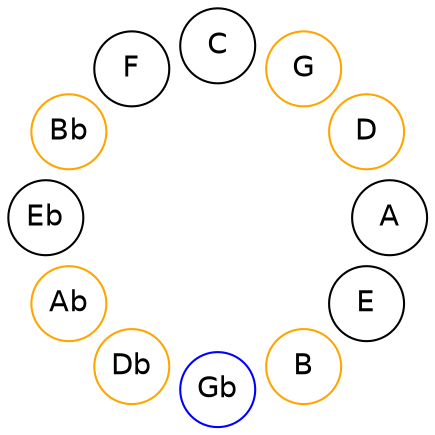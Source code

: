 
graph {

layout = circo;
mindist = .1

node [shape = circle, fontname = Helvetica, margin = 0]
edge [style=invis]

subgraph 1 {
	E -- B -- Gb -- Db -- Ab -- Eb -- Bb -- F -- C -- G -- D -- A -- E
}

B [color=orange];
Gb [color=blue];
Db [color=orange];
Ab [color=orange];
Bb [color=orange];
G [color=orange];
D [color=orange];
}
